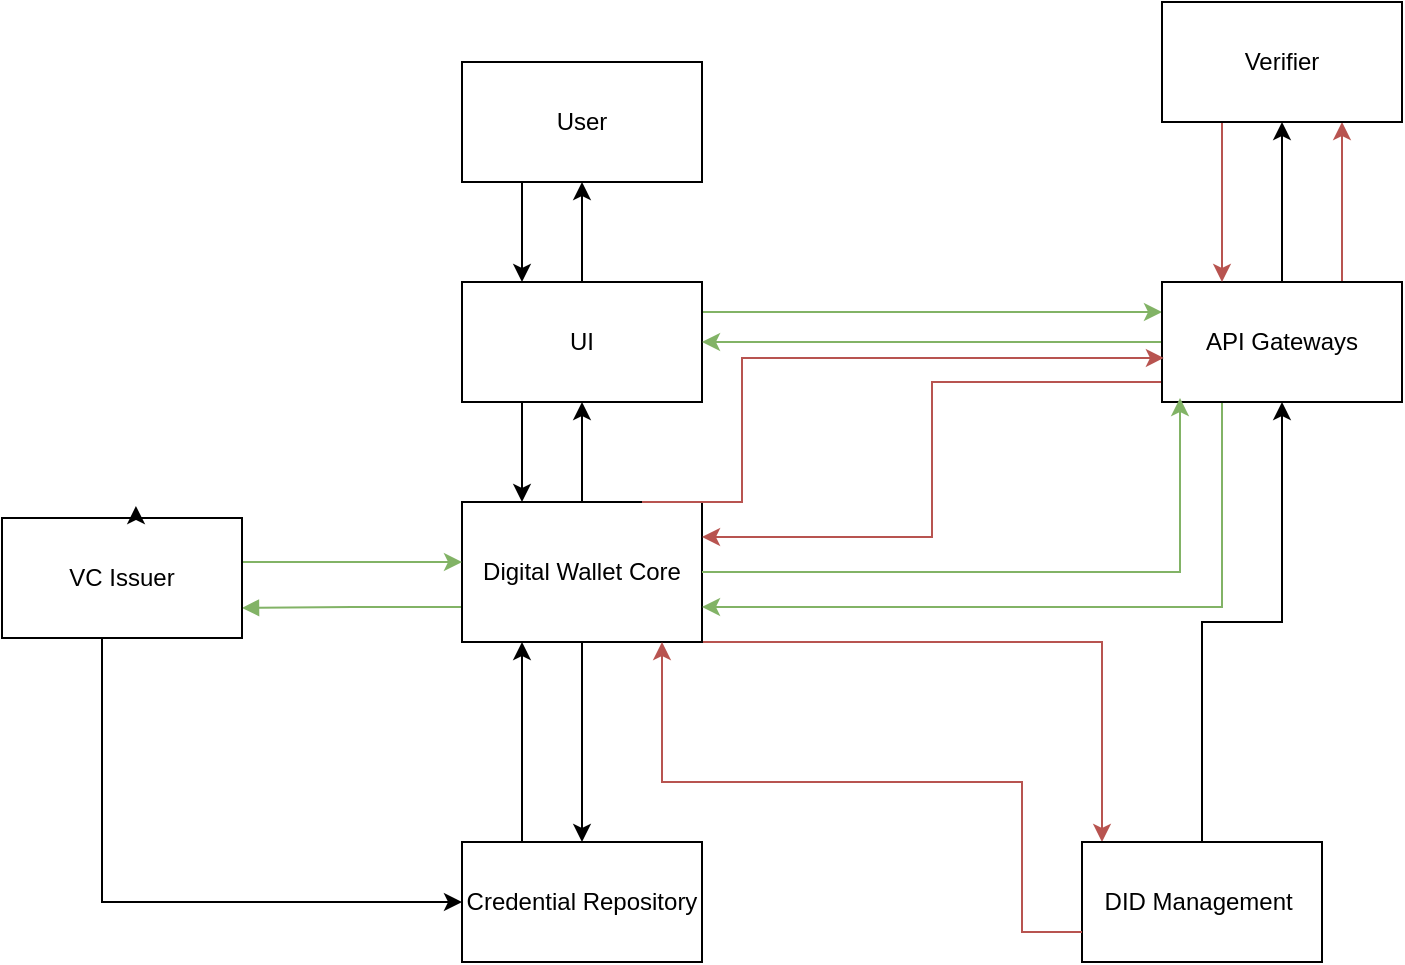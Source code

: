 <mxfile version="24.1.0" type="github">
  <diagram name="Page-1" id="YXSMfhhh4izKwDSswHFx">
    <mxGraphModel dx="880" dy="444" grid="1" gridSize="10" guides="1" tooltips="1" connect="1" arrows="1" fold="1" page="1" pageScale="1" pageWidth="827" pageHeight="1169" math="0" shadow="0">
      <root>
        <mxCell id="0" />
        <mxCell id="1" parent="0" />
        <mxCell id="akAcMszrQIRjxSugPdNH-11" value="" style="edgeStyle=orthogonalEdgeStyle;rounded=0;orthogonalLoop=1;jettySize=auto;html=1;fillColor=#f8cecc;strokeColor=#b85450;exitX=1;exitY=1;exitDx=0;exitDy=0;" edge="1" parent="1" source="akAcMszrQIRjxSugPdNH-1" target="akAcMszrQIRjxSugPdNH-10">
          <mxGeometry relative="1" as="geometry">
            <Array as="points">
              <mxPoint x="690" y="320" />
            </Array>
          </mxGeometry>
        </mxCell>
        <mxCell id="akAcMszrQIRjxSugPdNH-13" value="" style="edgeStyle=orthogonalEdgeStyle;rounded=0;orthogonalLoop=1;jettySize=auto;html=1;" edge="1" parent="1" source="akAcMszrQIRjxSugPdNH-1" target="akAcMszrQIRjxSugPdNH-12">
          <mxGeometry relative="1" as="geometry" />
        </mxCell>
        <mxCell id="akAcMszrQIRjxSugPdNH-52" style="edgeStyle=orthogonalEdgeStyle;rounded=0;orthogonalLoop=1;jettySize=auto;html=1;exitX=0;exitY=0.75;exitDx=0;exitDy=0;entryX=1;entryY=0.75;entryDx=0;entryDy=0;fillColor=#d5e8d4;strokeColor=#82b366;endArrow=block;endFill=1;" edge="1" parent="1" source="akAcMszrQIRjxSugPdNH-1" target="akAcMszrQIRjxSugPdNH-6">
          <mxGeometry relative="1" as="geometry" />
        </mxCell>
        <mxCell id="akAcMszrQIRjxSugPdNH-55" style="edgeStyle=orthogonalEdgeStyle;rounded=0;orthogonalLoop=1;jettySize=auto;html=1;entryX=0.5;entryY=1;entryDx=0;entryDy=0;" edge="1" parent="1" source="akAcMszrQIRjxSugPdNH-1" target="akAcMszrQIRjxSugPdNH-8">
          <mxGeometry relative="1" as="geometry" />
        </mxCell>
        <mxCell id="akAcMszrQIRjxSugPdNH-1" value="Digital Wallet Core" style="rounded=0;whiteSpace=wrap;html=1;" vertex="1" parent="1">
          <mxGeometry x="370" y="250" width="120" height="70" as="geometry" />
        </mxCell>
        <mxCell id="akAcMszrQIRjxSugPdNH-17" style="edgeStyle=orthogonalEdgeStyle;rounded=0;orthogonalLoop=1;jettySize=auto;html=1;entryX=0;entryY=0.5;entryDx=0;entryDy=0;" edge="1" parent="1" source="akAcMszrQIRjxSugPdNH-6" target="akAcMszrQIRjxSugPdNH-12">
          <mxGeometry relative="1" as="geometry">
            <Array as="points">
              <mxPoint x="190" y="450" />
            </Array>
          </mxGeometry>
        </mxCell>
        <mxCell id="akAcMszrQIRjxSugPdNH-22" style="edgeStyle=orthogonalEdgeStyle;rounded=0;orthogonalLoop=1;jettySize=auto;html=1;entryX=0;entryY=0.5;entryDx=0;entryDy=0;fillColor=#d5e8d4;strokeColor=#82b366;" edge="1" parent="1">
          <mxGeometry relative="1" as="geometry">
            <mxPoint x="250" y="280" as="sourcePoint" />
            <mxPoint x="370" y="280" as="targetPoint" />
          </mxGeometry>
        </mxCell>
        <mxCell id="akAcMszrQIRjxSugPdNH-6" value="VC Issuer" style="rounded=0;whiteSpace=wrap;html=1;" vertex="1" parent="1">
          <mxGeometry x="140" y="258" width="120" height="60" as="geometry" />
        </mxCell>
        <mxCell id="akAcMszrQIRjxSugPdNH-20" style="edgeStyle=orthogonalEdgeStyle;rounded=0;orthogonalLoop=1;jettySize=auto;html=1;exitX=0.25;exitY=1;exitDx=0;exitDy=0;entryX=0.25;entryY=0;entryDx=0;entryDy=0;" edge="1" parent="1" source="akAcMszrQIRjxSugPdNH-8" target="akAcMszrQIRjxSugPdNH-1">
          <mxGeometry relative="1" as="geometry" />
        </mxCell>
        <mxCell id="akAcMszrQIRjxSugPdNH-27" value="" style="edgeStyle=orthogonalEdgeStyle;rounded=0;orthogonalLoop=1;jettySize=auto;html=1;" edge="1" parent="1" source="akAcMszrQIRjxSugPdNH-8" target="akAcMszrQIRjxSugPdNH-26">
          <mxGeometry relative="1" as="geometry">
            <Array as="points">
              <mxPoint x="430" y="110" />
              <mxPoint x="430" y="110" />
            </Array>
          </mxGeometry>
        </mxCell>
        <mxCell id="akAcMszrQIRjxSugPdNH-32" style="edgeStyle=orthogonalEdgeStyle;rounded=0;orthogonalLoop=1;jettySize=auto;html=1;exitX=1;exitY=0.25;exitDx=0;exitDy=0;entryX=0;entryY=0.25;entryDx=0;entryDy=0;fillColor=#d5e8d4;strokeColor=#82b366;" edge="1" parent="1" source="akAcMszrQIRjxSugPdNH-8" target="akAcMszrQIRjxSugPdNH-15">
          <mxGeometry relative="1" as="geometry" />
        </mxCell>
        <mxCell id="akAcMszrQIRjxSugPdNH-8" value="UI" style="rounded=0;whiteSpace=wrap;html=1;" vertex="1" parent="1">
          <mxGeometry x="370" y="140" width="120" height="60" as="geometry" />
        </mxCell>
        <mxCell id="akAcMszrQIRjxSugPdNH-34" style="edgeStyle=orthogonalEdgeStyle;rounded=0;orthogonalLoop=1;jettySize=auto;html=1;exitX=0.5;exitY=0;exitDx=0;exitDy=0;entryX=0.5;entryY=1;entryDx=0;entryDy=0;" edge="1" parent="1" source="akAcMszrQIRjxSugPdNH-10" target="akAcMszrQIRjxSugPdNH-15">
          <mxGeometry relative="1" as="geometry" />
        </mxCell>
        <mxCell id="akAcMszrQIRjxSugPdNH-10" value="DID Management&amp;nbsp;" style="rounded=0;whiteSpace=wrap;html=1;" vertex="1" parent="1">
          <mxGeometry x="680" y="420" width="120" height="60" as="geometry" />
        </mxCell>
        <mxCell id="akAcMszrQIRjxSugPdNH-21" style="edgeStyle=orthogonalEdgeStyle;rounded=0;orthogonalLoop=1;jettySize=auto;html=1;exitX=0.25;exitY=0;exitDx=0;exitDy=0;entryX=0.25;entryY=1;entryDx=0;entryDy=0;" edge="1" parent="1" source="akAcMszrQIRjxSugPdNH-12" target="akAcMszrQIRjxSugPdNH-1">
          <mxGeometry relative="1" as="geometry" />
        </mxCell>
        <mxCell id="akAcMszrQIRjxSugPdNH-12" value="Credential Repository" style="rounded=0;whiteSpace=wrap;html=1;" vertex="1" parent="1">
          <mxGeometry x="370" y="420" width="120" height="60" as="geometry" />
        </mxCell>
        <mxCell id="akAcMszrQIRjxSugPdNH-36" value="" style="edgeStyle=orthogonalEdgeStyle;rounded=0;orthogonalLoop=1;jettySize=auto;html=1;" edge="1" parent="1" source="akAcMszrQIRjxSugPdNH-15" target="akAcMszrQIRjxSugPdNH-35">
          <mxGeometry relative="1" as="geometry" />
        </mxCell>
        <mxCell id="akAcMszrQIRjxSugPdNH-40" style="edgeStyle=orthogonalEdgeStyle;rounded=0;orthogonalLoop=1;jettySize=auto;html=1;entryX=1;entryY=0.25;entryDx=0;entryDy=0;exitX=0;exitY=0.833;exitDx=0;exitDy=0;exitPerimeter=0;fillColor=#f8cecc;strokeColor=#b85450;" edge="1" parent="1" source="akAcMszrQIRjxSugPdNH-15" target="akAcMszrQIRjxSugPdNH-1">
          <mxGeometry relative="1" as="geometry">
            <mxPoint x="610" y="190" as="sourcePoint" />
          </mxGeometry>
        </mxCell>
        <mxCell id="akAcMszrQIRjxSugPdNH-42" style="edgeStyle=orthogonalEdgeStyle;rounded=0;orthogonalLoop=1;jettySize=auto;html=1;exitX=0.75;exitY=0;exitDx=0;exitDy=0;entryX=0.75;entryY=1;entryDx=0;entryDy=0;fillColor=#f8cecc;strokeColor=#b85450;" edge="1" parent="1" source="akAcMszrQIRjxSugPdNH-15" target="akAcMszrQIRjxSugPdNH-35">
          <mxGeometry relative="1" as="geometry" />
        </mxCell>
        <mxCell id="akAcMszrQIRjxSugPdNH-43" style="edgeStyle=orthogonalEdgeStyle;rounded=0;orthogonalLoop=1;jettySize=auto;html=1;exitX=0;exitY=0.5;exitDx=0;exitDy=0;entryX=1;entryY=0.5;entryDx=0;entryDy=0;fillColor=#d5e8d4;strokeColor=#82b366;" edge="1" parent="1" source="akAcMszrQIRjxSugPdNH-15" target="akAcMszrQIRjxSugPdNH-8">
          <mxGeometry relative="1" as="geometry" />
        </mxCell>
        <mxCell id="akAcMszrQIRjxSugPdNH-50" style="edgeStyle=orthogonalEdgeStyle;rounded=0;orthogonalLoop=1;jettySize=auto;html=1;exitX=0.25;exitY=1;exitDx=0;exitDy=0;entryX=1;entryY=0.75;entryDx=0;entryDy=0;fillColor=#d5e8d4;strokeColor=#82b366;" edge="1" parent="1" source="akAcMszrQIRjxSugPdNH-15" target="akAcMszrQIRjxSugPdNH-1">
          <mxGeometry relative="1" as="geometry" />
        </mxCell>
        <mxCell id="akAcMszrQIRjxSugPdNH-15" value="API Gateways" style="whiteSpace=wrap;html=1;rounded=0;" vertex="1" parent="1">
          <mxGeometry x="720" y="140" width="120" height="60" as="geometry" />
        </mxCell>
        <mxCell id="akAcMszrQIRjxSugPdNH-28" style="edgeStyle=orthogonalEdgeStyle;rounded=0;orthogonalLoop=1;jettySize=auto;html=1;exitX=0.25;exitY=1;exitDx=0;exitDy=0;entryX=0.25;entryY=0;entryDx=0;entryDy=0;" edge="1" parent="1" source="akAcMszrQIRjxSugPdNH-26" target="akAcMszrQIRjxSugPdNH-8">
          <mxGeometry relative="1" as="geometry" />
        </mxCell>
        <mxCell id="akAcMszrQIRjxSugPdNH-26" value="User" style="rounded=0;whiteSpace=wrap;html=1;" vertex="1" parent="1">
          <mxGeometry x="370" y="30" width="120" height="60" as="geometry" />
        </mxCell>
        <mxCell id="akAcMszrQIRjxSugPdNH-37" style="edgeStyle=orthogonalEdgeStyle;rounded=0;orthogonalLoop=1;jettySize=auto;html=1;exitX=0.25;exitY=1;exitDx=0;exitDy=0;entryX=0.25;entryY=0;entryDx=0;entryDy=0;fillColor=#f8cecc;strokeColor=#b85450;" edge="1" parent="1" source="akAcMszrQIRjxSugPdNH-35" target="akAcMszrQIRjxSugPdNH-15">
          <mxGeometry relative="1" as="geometry" />
        </mxCell>
        <mxCell id="akAcMszrQIRjxSugPdNH-35" value="Verifier" style="whiteSpace=wrap;html=1;rounded=0;" vertex="1" parent="1">
          <mxGeometry x="720" width="120" height="60" as="geometry" />
        </mxCell>
        <mxCell id="akAcMszrQIRjxSugPdNH-41" style="edgeStyle=orthogonalEdgeStyle;rounded=0;orthogonalLoop=1;jettySize=auto;html=1;exitX=0.75;exitY=0;exitDx=0;exitDy=0;entryX=0.008;entryY=0.633;entryDx=0;entryDy=0;entryPerimeter=0;fillColor=#f8cecc;strokeColor=#b85450;" edge="1" parent="1" source="akAcMszrQIRjxSugPdNH-1" target="akAcMszrQIRjxSugPdNH-15">
          <mxGeometry relative="1" as="geometry">
            <Array as="points">
              <mxPoint x="510" y="250" />
              <mxPoint x="510" y="178" />
            </Array>
          </mxGeometry>
        </mxCell>
        <mxCell id="akAcMszrQIRjxSugPdNH-48" style="edgeStyle=orthogonalEdgeStyle;rounded=0;orthogonalLoop=1;jettySize=auto;html=1;exitX=0;exitY=0.75;exitDx=0;exitDy=0;fillColor=#f8cecc;strokeColor=#b85450;" edge="1" parent="1" source="akAcMszrQIRjxSugPdNH-10">
          <mxGeometry relative="1" as="geometry">
            <mxPoint x="470" y="320" as="targetPoint" />
            <Array as="points">
              <mxPoint x="650" y="465" />
              <mxPoint x="650" y="390" />
              <mxPoint x="470" y="390" />
            </Array>
          </mxGeometry>
        </mxCell>
        <mxCell id="akAcMszrQIRjxSugPdNH-54" style="edgeStyle=orthogonalEdgeStyle;rounded=0;orthogonalLoop=1;jettySize=auto;html=1;exitX=1;exitY=0.5;exitDx=0;exitDy=0;entryX=0.075;entryY=0.967;entryDx=0;entryDy=0;entryPerimeter=0;fillColor=#d5e8d4;strokeColor=#82b366;" edge="1" parent="1" source="akAcMszrQIRjxSugPdNH-1" target="akAcMszrQIRjxSugPdNH-15">
          <mxGeometry relative="1" as="geometry" />
        </mxCell>
        <mxCell id="akAcMszrQIRjxSugPdNH-57" style="edgeStyle=orthogonalEdgeStyle;rounded=0;orthogonalLoop=1;jettySize=auto;html=1;exitX=0.75;exitY=0;exitDx=0;exitDy=0;entryX=0.558;entryY=-0.1;entryDx=0;entryDy=0;entryPerimeter=0;" edge="1" parent="1" source="akAcMszrQIRjxSugPdNH-6" target="akAcMszrQIRjxSugPdNH-6">
          <mxGeometry relative="1" as="geometry" />
        </mxCell>
      </root>
    </mxGraphModel>
  </diagram>
</mxfile>
